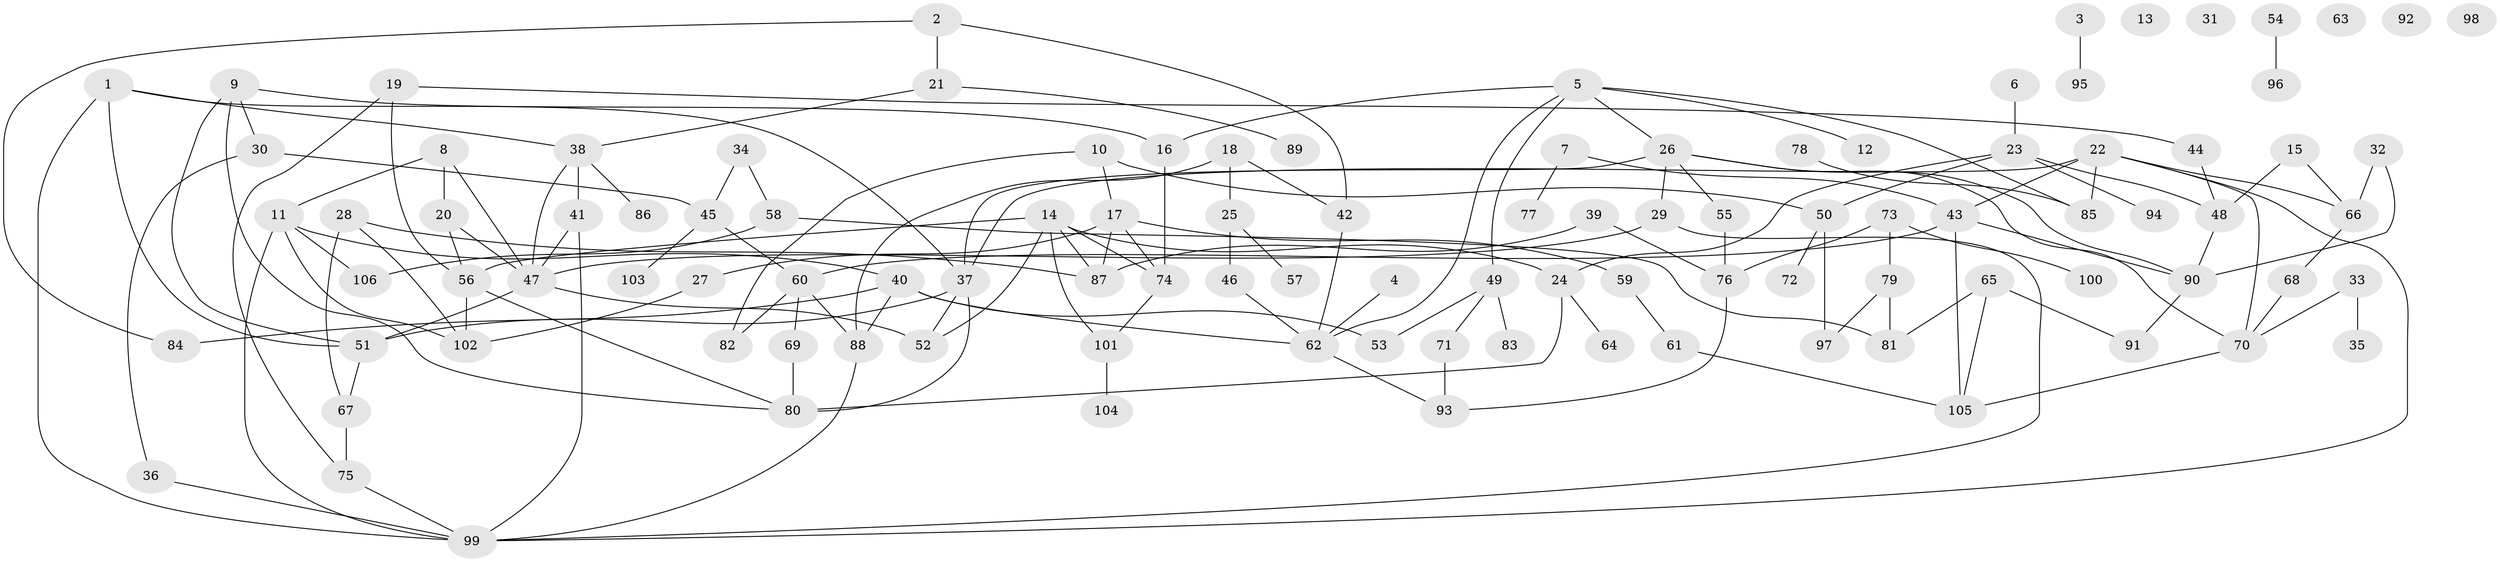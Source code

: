 // coarse degree distribution, {4: 0.11267605633802817, 3: 0.2112676056338028, 1: 0.16901408450704225, 5: 0.09859154929577464, 8: 0.028169014084507043, 2: 0.18309859154929578, 11: 0.014084507042253521, 0: 0.07042253521126761, 7: 0.056338028169014086, 6: 0.028169014084507043, 9: 0.014084507042253521, 10: 0.014084507042253521}
// Generated by graph-tools (version 1.1) at 2025/41/03/06/25 10:41:21]
// undirected, 106 vertices, 153 edges
graph export_dot {
graph [start="1"]
  node [color=gray90,style=filled];
  1;
  2;
  3;
  4;
  5;
  6;
  7;
  8;
  9;
  10;
  11;
  12;
  13;
  14;
  15;
  16;
  17;
  18;
  19;
  20;
  21;
  22;
  23;
  24;
  25;
  26;
  27;
  28;
  29;
  30;
  31;
  32;
  33;
  34;
  35;
  36;
  37;
  38;
  39;
  40;
  41;
  42;
  43;
  44;
  45;
  46;
  47;
  48;
  49;
  50;
  51;
  52;
  53;
  54;
  55;
  56;
  57;
  58;
  59;
  60;
  61;
  62;
  63;
  64;
  65;
  66;
  67;
  68;
  69;
  70;
  71;
  72;
  73;
  74;
  75;
  76;
  77;
  78;
  79;
  80;
  81;
  82;
  83;
  84;
  85;
  86;
  87;
  88;
  89;
  90;
  91;
  92;
  93;
  94;
  95;
  96;
  97;
  98;
  99;
  100;
  101;
  102;
  103;
  104;
  105;
  106;
  1 -- 37;
  1 -- 38;
  1 -- 51;
  1 -- 99;
  2 -- 21;
  2 -- 42;
  2 -- 84;
  3 -- 95;
  4 -- 62;
  5 -- 12;
  5 -- 16;
  5 -- 26;
  5 -- 49;
  5 -- 62;
  5 -- 85;
  6 -- 23;
  7 -- 43;
  7 -- 77;
  8 -- 11;
  8 -- 20;
  8 -- 47;
  9 -- 16;
  9 -- 30;
  9 -- 51;
  9 -- 80;
  10 -- 17;
  10 -- 50;
  10 -- 82;
  11 -- 40;
  11 -- 99;
  11 -- 102;
  11 -- 106;
  14 -- 24;
  14 -- 52;
  14 -- 56;
  14 -- 74;
  14 -- 87;
  14 -- 101;
  15 -- 48;
  15 -- 66;
  16 -- 74;
  17 -- 27;
  17 -- 59;
  17 -- 74;
  17 -- 87;
  18 -- 25;
  18 -- 42;
  18 -- 88;
  19 -- 44;
  19 -- 56;
  19 -- 75;
  20 -- 47;
  20 -- 56;
  21 -- 38;
  21 -- 89;
  22 -- 37;
  22 -- 43;
  22 -- 66;
  22 -- 70;
  22 -- 85;
  22 -- 99;
  23 -- 24;
  23 -- 48;
  23 -- 50;
  23 -- 94;
  24 -- 64;
  24 -- 80;
  25 -- 46;
  25 -- 57;
  26 -- 29;
  26 -- 37;
  26 -- 55;
  26 -- 70;
  26 -- 90;
  27 -- 102;
  28 -- 67;
  28 -- 87;
  28 -- 102;
  29 -- 47;
  29 -- 99;
  30 -- 36;
  30 -- 45;
  32 -- 66;
  32 -- 90;
  33 -- 35;
  33 -- 70;
  34 -- 45;
  34 -- 58;
  36 -- 99;
  37 -- 51;
  37 -- 52;
  37 -- 80;
  38 -- 41;
  38 -- 47;
  38 -- 86;
  39 -- 76;
  39 -- 87;
  40 -- 53;
  40 -- 62;
  40 -- 84;
  40 -- 88;
  41 -- 47;
  41 -- 99;
  42 -- 62;
  43 -- 60;
  43 -- 90;
  43 -- 105;
  44 -- 48;
  45 -- 60;
  45 -- 103;
  46 -- 62;
  47 -- 51;
  47 -- 52;
  48 -- 90;
  49 -- 53;
  49 -- 71;
  49 -- 83;
  50 -- 72;
  50 -- 97;
  51 -- 67;
  54 -- 96;
  55 -- 76;
  56 -- 80;
  56 -- 102;
  58 -- 81;
  58 -- 106;
  59 -- 61;
  60 -- 69;
  60 -- 82;
  60 -- 88;
  61 -- 105;
  62 -- 93;
  65 -- 81;
  65 -- 91;
  65 -- 105;
  66 -- 68;
  67 -- 75;
  68 -- 70;
  69 -- 80;
  70 -- 105;
  71 -- 93;
  73 -- 76;
  73 -- 79;
  73 -- 100;
  74 -- 101;
  75 -- 99;
  76 -- 93;
  78 -- 85;
  79 -- 81;
  79 -- 97;
  88 -- 99;
  90 -- 91;
  101 -- 104;
}
